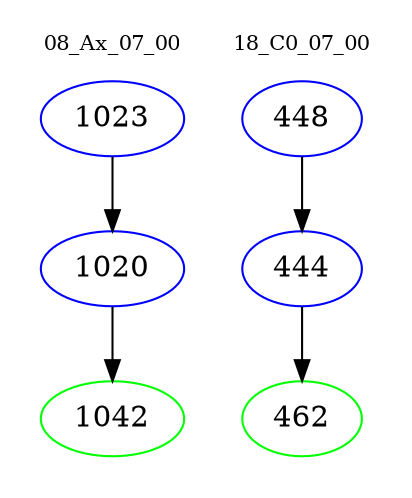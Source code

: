 digraph{
subgraph cluster_0 {
color = white
label = "08_Ax_07_00";
fontsize=10;
T0_1023 [label="1023", color="blue"]
T0_1023 -> T0_1020 [color="black"]
T0_1020 [label="1020", color="blue"]
T0_1020 -> T0_1042 [color="black"]
T0_1042 [label="1042", color="green"]
}
subgraph cluster_1 {
color = white
label = "18_C0_07_00";
fontsize=10;
T1_448 [label="448", color="blue"]
T1_448 -> T1_444 [color="black"]
T1_444 [label="444", color="blue"]
T1_444 -> T1_462 [color="black"]
T1_462 [label="462", color="green"]
}
}
